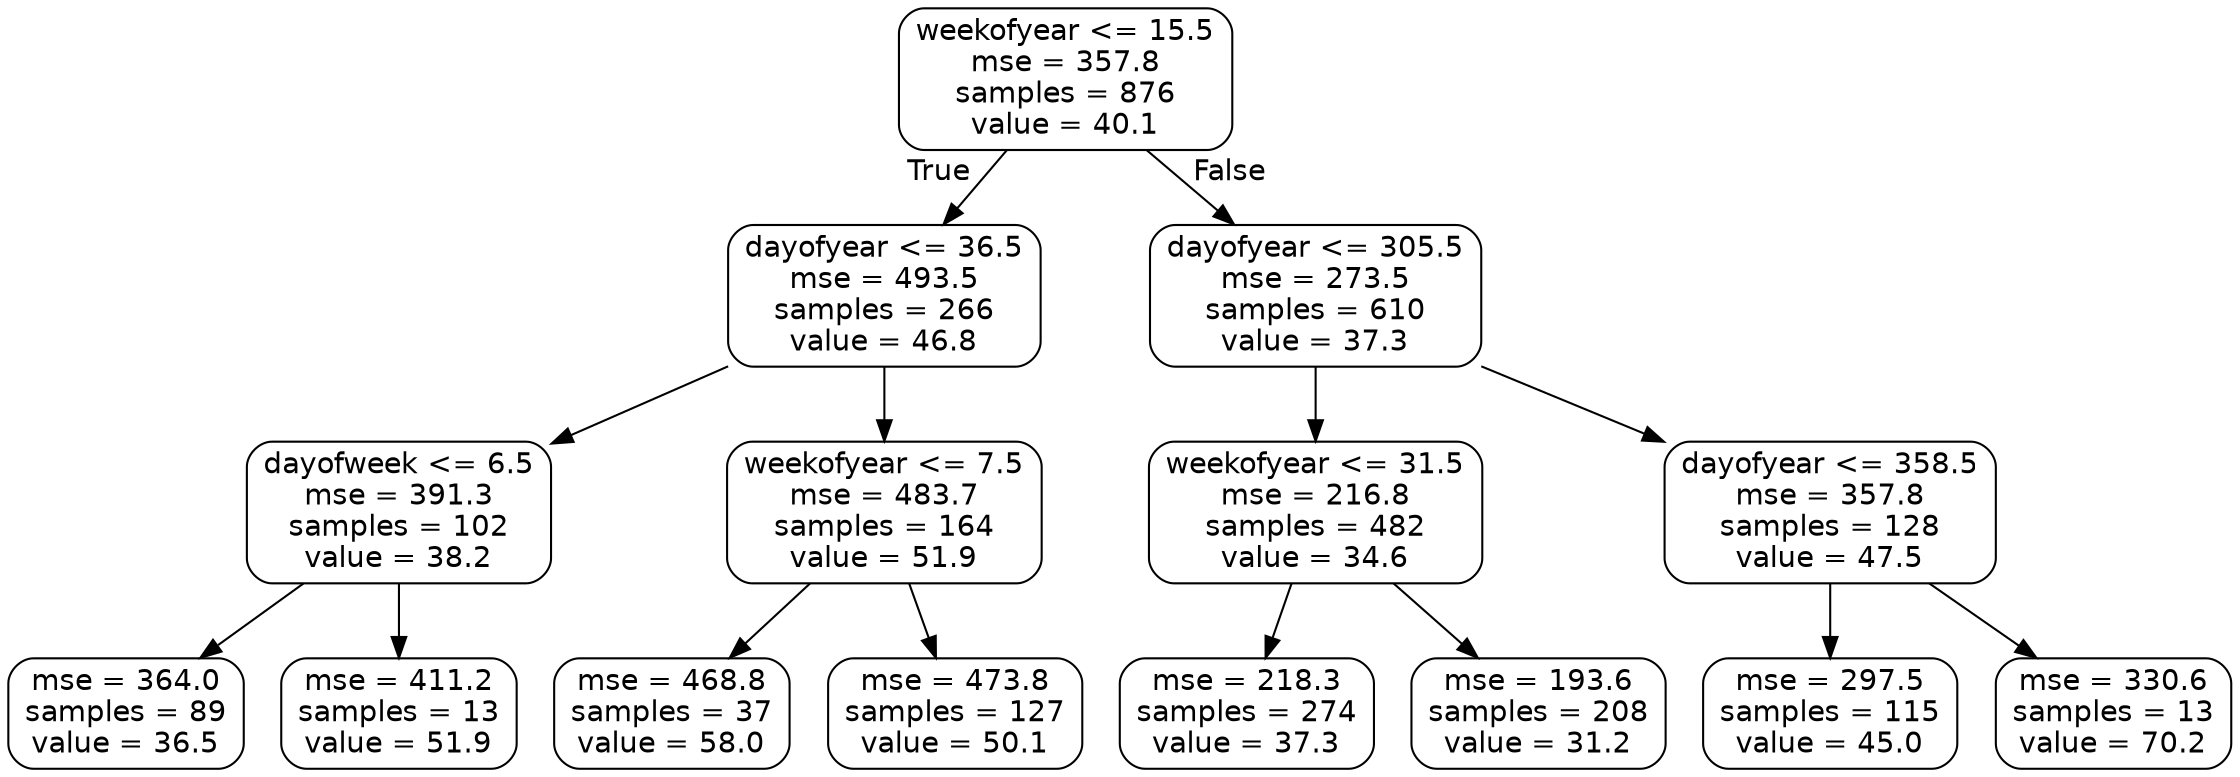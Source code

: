 digraph Tree {
node [shape=box, style="rounded", color="black", fontname=helvetica] ;
edge [fontname=helvetica] ;
0 [label="weekofyear <= 15.5\nmse = 357.8\nsamples = 876\nvalue = 40.1"] ;
1 [label="dayofyear <= 36.5\nmse = 493.5\nsamples = 266\nvalue = 46.8"] ;
0 -> 1 [labeldistance=2.5, labelangle=45, headlabel="True"] ;
2 [label="dayofweek <= 6.5\nmse = 391.3\nsamples = 102\nvalue = 38.2"] ;
1 -> 2 ;
3 [label="mse = 364.0\nsamples = 89\nvalue = 36.5"] ;
2 -> 3 ;
4 [label="mse = 411.2\nsamples = 13\nvalue = 51.9"] ;
2 -> 4 ;
5 [label="weekofyear <= 7.5\nmse = 483.7\nsamples = 164\nvalue = 51.9"] ;
1 -> 5 ;
6 [label="mse = 468.8\nsamples = 37\nvalue = 58.0"] ;
5 -> 6 ;
7 [label="mse = 473.8\nsamples = 127\nvalue = 50.1"] ;
5 -> 7 ;
8 [label="dayofyear <= 305.5\nmse = 273.5\nsamples = 610\nvalue = 37.3"] ;
0 -> 8 [labeldistance=2.5, labelangle=-45, headlabel="False"] ;
9 [label="weekofyear <= 31.5\nmse = 216.8\nsamples = 482\nvalue = 34.6"] ;
8 -> 9 ;
10 [label="mse = 218.3\nsamples = 274\nvalue = 37.3"] ;
9 -> 10 ;
11 [label="mse = 193.6\nsamples = 208\nvalue = 31.2"] ;
9 -> 11 ;
12 [label="dayofyear <= 358.5\nmse = 357.8\nsamples = 128\nvalue = 47.5"] ;
8 -> 12 ;
13 [label="mse = 297.5\nsamples = 115\nvalue = 45.0"] ;
12 -> 13 ;
14 [label="mse = 330.6\nsamples = 13\nvalue = 70.2"] ;
12 -> 14 ;
}